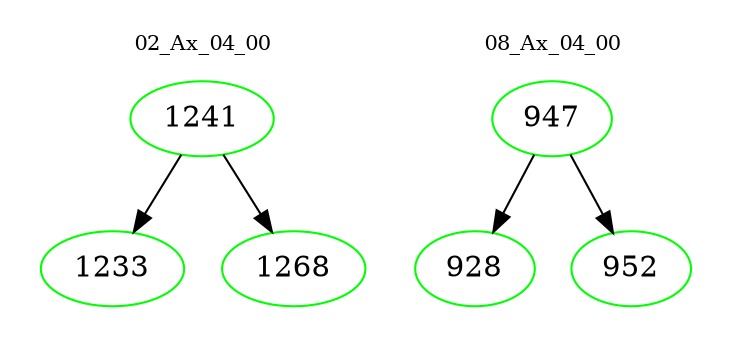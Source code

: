 digraph{
subgraph cluster_0 {
color = white
label = "02_Ax_04_00";
fontsize=10;
T0_1241 [label="1241", color="green"]
T0_1241 -> T0_1233 [color="black"]
T0_1233 [label="1233", color="green"]
T0_1241 -> T0_1268 [color="black"]
T0_1268 [label="1268", color="green"]
}
subgraph cluster_1 {
color = white
label = "08_Ax_04_00";
fontsize=10;
T1_947 [label="947", color="green"]
T1_947 -> T1_928 [color="black"]
T1_928 [label="928", color="green"]
T1_947 -> T1_952 [color="black"]
T1_952 [label="952", color="green"]
}
}
